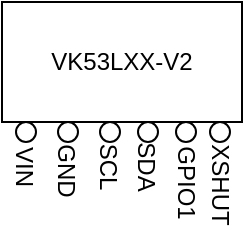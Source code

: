 <mxfile version="18.1.3" type="device"><diagram id="XXJNALei7I9AoKQ0WvnV" name="Seite-1"><mxGraphModel dx="1422" dy="857" grid="1" gridSize="10" guides="1" tooltips="1" connect="1" arrows="1" fold="1" page="1" pageScale="1" pageWidth="827" pageHeight="1169" math="0" shadow="0"><root><mxCell id="0"/><mxCell id="1" parent="0"/><mxCell id="2oH-n3va3dwKvA_inqTt-209" value="" style="group" parent="1" vertex="1" connectable="0"><mxGeometry x="39" y="40" width="120" height="121" as="geometry"/></mxCell><mxCell id="2oH-n3va3dwKvA_inqTt-78" value="VK53LXX-V2" style="rounded=0;whiteSpace=wrap;html=1;" parent="2oH-n3va3dwKvA_inqTt-209" vertex="1"><mxGeometry width="120" height="60" as="geometry"/></mxCell><mxCell id="2oH-n3va3dwKvA_inqTt-92" value="" style="ellipse;whiteSpace=wrap;html=1;aspect=fixed;" parent="2oH-n3va3dwKvA_inqTt-209" vertex="1"><mxGeometry x="49" y="60" width="10" height="10" as="geometry"/></mxCell><mxCell id="2oH-n3va3dwKvA_inqTt-93" value="SCL" style="text;html=1;align=center;verticalAlign=middle;resizable=0;points=[];autosize=1;strokeColor=none;fillColor=none;rotation=90;" parent="2oH-n3va3dwKvA_inqTt-209" vertex="1"><mxGeometry x="33" y="72" width="40" height="20" as="geometry"/></mxCell><mxCell id="2oH-n3va3dwKvA_inqTt-96" value="" style="ellipse;whiteSpace=wrap;html=1;aspect=fixed;" parent="2oH-n3va3dwKvA_inqTt-209" vertex="1"><mxGeometry x="68" y="60" width="10" height="10" as="geometry"/></mxCell><mxCell id="2oH-n3va3dwKvA_inqTt-97" value="SDA" style="text;html=1;align=center;verticalAlign=middle;resizable=0;points=[];autosize=1;strokeColor=none;fillColor=none;rotation=90;" parent="2oH-n3va3dwKvA_inqTt-209" vertex="1"><mxGeometry x="52" y="72" width="40" height="20" as="geometry"/></mxCell><mxCell id="2oH-n3va3dwKvA_inqTt-79" value="" style="ellipse;whiteSpace=wrap;html=1;aspect=fixed;" parent="2oH-n3va3dwKvA_inqTt-209" vertex="1"><mxGeometry x="7" y="60" width="10" height="10" as="geometry"/></mxCell><mxCell id="2oH-n3va3dwKvA_inqTt-84" value="VIN" style="text;html=1;align=center;verticalAlign=middle;resizable=0;points=[];autosize=1;strokeColor=none;fillColor=none;rotation=90;" parent="2oH-n3va3dwKvA_inqTt-209" vertex="1"><mxGeometry x="-9" y="72" width="40" height="20" as="geometry"/></mxCell><mxCell id="2oH-n3va3dwKvA_inqTt-100" value="" style="ellipse;whiteSpace=wrap;html=1;aspect=fixed;" parent="2oH-n3va3dwKvA_inqTt-209" vertex="1"><mxGeometry x="87" y="60" width="10" height="10" as="geometry"/></mxCell><mxCell id="2oH-n3va3dwKvA_inqTt-101" value="GPIO1&lt;br&gt;" style="text;html=1;align=center;verticalAlign=middle;resizable=0;points=[];autosize=1;strokeColor=none;fillColor=none;rotation=90;" parent="2oH-n3va3dwKvA_inqTt-209" vertex="1"><mxGeometry x="67" y="80" width="50" height="20" as="geometry"/></mxCell><mxCell id="2oH-n3va3dwKvA_inqTt-105" value="" style="ellipse;whiteSpace=wrap;html=1;aspect=fixed;" parent="2oH-n3va3dwKvA_inqTt-209" vertex="1"><mxGeometry x="104" y="60" width="10" height="10" as="geometry"/></mxCell><mxCell id="2oH-n3va3dwKvA_inqTt-106" value="XSHUT" style="text;html=1;align=center;verticalAlign=middle;resizable=0;points=[];autosize=1;strokeColor=none;fillColor=none;rotation=90;" parent="2oH-n3va3dwKvA_inqTt-209" vertex="1"><mxGeometry x="79" y="81" width="60" height="20" as="geometry"/></mxCell><mxCell id="2oH-n3va3dwKvA_inqTt-88" value="" style="ellipse;whiteSpace=wrap;html=1;aspect=fixed;" parent="2oH-n3va3dwKvA_inqTt-209" vertex="1"><mxGeometry x="28" y="60" width="10" height="10" as="geometry"/></mxCell><mxCell id="2oH-n3va3dwKvA_inqTt-89" value="GND" style="text;html=1;align=center;verticalAlign=middle;resizable=0;points=[];autosize=1;strokeColor=none;fillColor=none;rotation=90;" parent="2oH-n3va3dwKvA_inqTt-209" vertex="1"><mxGeometry x="12" y="74" width="40" height="20" as="geometry"/></mxCell></root></mxGraphModel></diagram></mxfile>